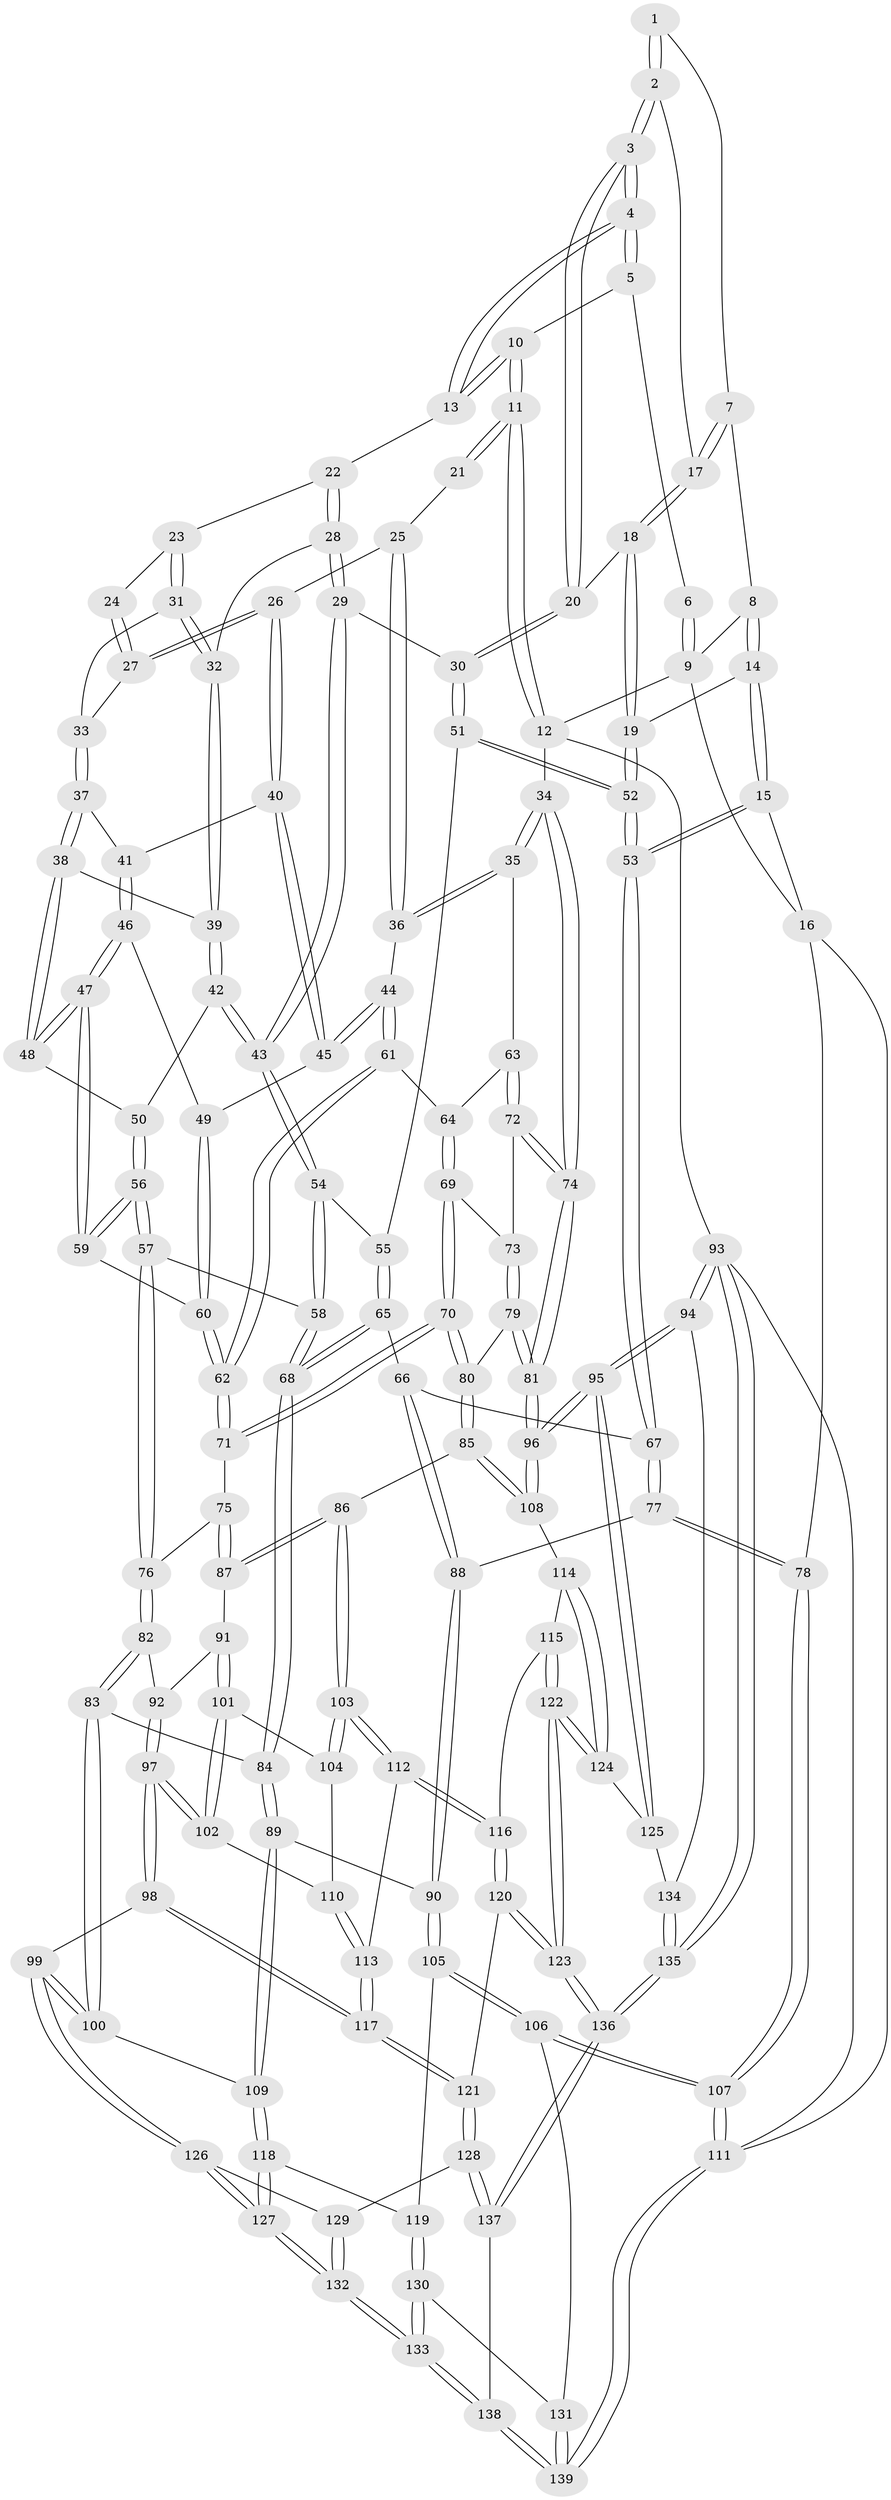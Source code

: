 // Generated by graph-tools (version 1.1) at 2025/11/02/27/25 16:11:57]
// undirected, 139 vertices, 344 edges
graph export_dot {
graph [start="1"]
  node [color=gray90,style=filled];
  1 [pos="+0.3272777062931191+0"];
  2 [pos="+0.3919025616547106+0.08268411511684627"];
  3 [pos="+0.43093889120574747+0.13200777454075893"];
  4 [pos="+0.44953486299561063+0.11309865749834118"];
  5 [pos="+0.5777883902021662+0"];
  6 [pos="+0.3134870544635943+0"];
  7 [pos="+0.2817683406277294+0.07891231249650854"];
  8 [pos="+0.1431491203506551+0"];
  9 [pos="+0.1144101795932614+0"];
  10 [pos="+0.6782803130302957+0"];
  11 [pos="+1+0"];
  12 [pos="+1+0"];
  13 [pos="+0.6642316742074135+0.047157540452443684"];
  14 [pos="+0.13075595331599324+0.1166334254837435"];
  15 [pos="+0+0.18115119048599806"];
  16 [pos="+0+0.16435458594068125"];
  17 [pos="+0.2821428107531704+0.08030858577464195"];
  18 [pos="+0.22304492605421358+0.19612637589468537"];
  19 [pos="+0.21221302590810262+0.2019784683516542"];
  20 [pos="+0.4294415171345024+0.17214874809222952"];
  21 [pos="+0.9432607251333727+0.04016229207558269"];
  22 [pos="+0.6657587310644508+0.05449870818616678"];
  23 [pos="+0.6700308040671424+0.06057958677953076"];
  24 [pos="+0.7790939510935828+0.12541241596913547"];
  25 [pos="+0.9012635351639927+0.14004619597754464"];
  26 [pos="+0.8120875655494137+0.207390351084159"];
  27 [pos="+0.8012500324150521+0.1882676448642563"];
  28 [pos="+0.5854462118994509+0.15977608659274992"];
  29 [pos="+0.46635904351461654+0.22036092637152366"];
  30 [pos="+0.4550097001144334+0.21288306339527005"];
  31 [pos="+0.6844641983802496+0.16645373381762857"];
  32 [pos="+0.6325506431203464+0.2321570874742055"];
  33 [pos="+0.6959340359519154+0.181834470228888"];
  34 [pos="+1+0.2903872482361237"];
  35 [pos="+1+0.3172831122811648"];
  36 [pos="+0.9464975791112944+0.30290356099081683"];
  37 [pos="+0.7200711136336093+0.23963765609152837"];
  38 [pos="+0.6424818117001625+0.2620358950497729"];
  39 [pos="+0.6301984700187234+0.25682956562111164"];
  40 [pos="+0.8118143708213359+0.21634835720132445"];
  41 [pos="+0.7290022025346262+0.24477360630897263"];
  42 [pos="+0.5874838595780852+0.27585814892468447"];
  43 [pos="+0.49505597127311235+0.2655305273739039"];
  44 [pos="+0.9191262128120258+0.3068743697927298"];
  45 [pos="+0.8633477131193283+0.29507110205826426"];
  46 [pos="+0.7296966511116304+0.3064086598422648"];
  47 [pos="+0.7006183539008296+0.3457820460323878"];
  48 [pos="+0.6828188467052583+0.32520358147405376"];
  49 [pos="+0.8484394997137741+0.3052996066994113"];
  50 [pos="+0.6042572694823898+0.3168083098494133"];
  51 [pos="+0.338518396773453+0.3239479221106052"];
  52 [pos="+0.1932598050258838+0.332798589502542"];
  53 [pos="+0.17796139702124222+0.35569726536921575"];
  54 [pos="+0.4919979850030465+0.3681684747100549"];
  55 [pos="+0.392669804620994+0.38157003973144404"];
  56 [pos="+0.6254238626708858+0.43601000634957704"];
  57 [pos="+0.5964700903889264+0.4619213872538996"];
  58 [pos="+0.5330010974896037+0.44176731655424756"];
  59 [pos="+0.6975115992884084+0.39983240887170973"];
  60 [pos="+0.764442822598293+0.42057346369207754"];
  61 [pos="+0.8737050705694247+0.42469452306267536"];
  62 [pos="+0.7975345106758056+0.46153437859886653"];
  63 [pos="+1+0.3223257588232182"];
  64 [pos="+0.9113322902710236+0.4515860381165866"];
  65 [pos="+0.34845999741548794+0.48709085334118896"];
  66 [pos="+0.22346010761141885+0.4650434143466609"];
  67 [pos="+0.17118443535871192+0.3943409294684911"];
  68 [pos="+0.40693576878409515+0.5304005910172271"];
  69 [pos="+0.920106159054501+0.4831553577405397"];
  70 [pos="+0.8104565716078779+0.5184638202899603"];
  71 [pos="+0.8054513458293332+0.5125509760661379"];
  72 [pos="+0.9435892057699005+0.49177642429065177"];
  73 [pos="+0.9355025289308329+0.49378773502671236"];
  74 [pos="+1+0.6082212556140129"];
  75 [pos="+0.7119415358838398+0.5446478647168558"];
  76 [pos="+0.614217488864234+0.5232582432859245"];
  77 [pos="+0+0.49560648765023235"];
  78 [pos="+0+0.5329196618574177"];
  79 [pos="+0.9187340931026934+0.6020911875903721"];
  80 [pos="+0.8541194944594419+0.6213482836575093"];
  81 [pos="+1+0.6375000356355124"];
  82 [pos="+0.596929298508557+0.6031867805689861"];
  83 [pos="+0.4905170437265381+0.6487034102370798"];
  84 [pos="+0.408419861596717+0.545480514401644"];
  85 [pos="+0.8326940687080653+0.6628116456084439"];
  86 [pos="+0.7864651439710686+0.6808721333893344"];
  87 [pos="+0.7386697035806141+0.6517441246902785"];
  88 [pos="+0.21058553554040368+0.6198947826628478"];
  89 [pos="+0.28661118858102996+0.6843579025682025"];
  90 [pos="+0.2130601156382901+0.6677052376061833"];
  91 [pos="+0.6451968997941947+0.6365243144217396"];
  92 [pos="+0.6076897076201307+0.6157438309578658"];
  93 [pos="+1+1"];
  94 [pos="+1+1"];
  95 [pos="+1+0.8225456038574116"];
  96 [pos="+1+0.7323577267344873"];
  97 [pos="+0.6030643563201339+0.7417783302182532"];
  98 [pos="+0.5462520539751008+0.7788254380609755"];
  99 [pos="+0.5144161255542926+0.78203900721315"];
  100 [pos="+0.4642892521382826+0.7357028879347743"];
  101 [pos="+0.6604635800055408+0.7071912986996749"];
  102 [pos="+0.6110531791288701+0.7425074607600018"];
  103 [pos="+0.7504850027993282+0.741402644573652"];
  104 [pos="+0.6951455183490991+0.7283822407454548"];
  105 [pos="+0.09428429144707402+0.7543255807305608"];
  106 [pos="+0+0.7973126669386547"];
  107 [pos="+0+0.8272907686985936"];
  108 [pos="+0.9001925870785921+0.7484277417837913"];
  109 [pos="+0.367470988223749+0.7569181751768397"];
  110 [pos="+0.6336692050006762+0.7541302787278467"];
  111 [pos="+0+1"];
  112 [pos="+0.7498920824605544+0.744996330920591"];
  113 [pos="+0.6553468828395288+0.7787837240400578"];
  114 [pos="+0.8886946782541366+0.7987195283937288"];
  115 [pos="+0.8107633331147633+0.8079111101759029"];
  116 [pos="+0.7532859053026475+0.7876829646059454"];
  117 [pos="+0.6487600701491026+0.8442722037989742"];
  118 [pos="+0.3425929750121411+0.8421661852831552"];
  119 [pos="+0.2942741858587828+0.8752428198522727"];
  120 [pos="+0.7165274352679376+0.8836143386978957"];
  121 [pos="+0.6787530488555792+0.8910255874873411"];
  122 [pos="+0.840722592005024+0.9093978221344136"];
  123 [pos="+0.8020146084695721+0.936144633514302"];
  124 [pos="+0.9042173528921764+0.8808186274494622"];
  125 [pos="+0.9126752319935089+0.8839956936471948"];
  126 [pos="+0.5125630531983718+0.85128589154303"];
  127 [pos="+0.43280474988721906+0.923279723627795"];
  128 [pos="+0.6504112329985184+0.9187967230013269"];
  129 [pos="+0.5643551647741126+0.904590691421272"];
  130 [pos="+0.29111286493020144+0.8840856746550896"];
  131 [pos="+0.24735743046665615+0.9385021741582065"];
  132 [pos="+0.4438196968255622+1"];
  133 [pos="+0.4413177761990793+1"];
  134 [pos="+0.9277988496411146+0.9375790353586271"];
  135 [pos="+1+1"];
  136 [pos="+0.8316077584005748+1"];
  137 [pos="+0.6115223365771751+1"];
  138 [pos="+0.44226474785704945+1"];
  139 [pos="+0.15972848439302872+1"];
  1 -- 2;
  1 -- 2;
  1 -- 7;
  2 -- 3;
  2 -- 3;
  2 -- 17;
  3 -- 4;
  3 -- 4;
  3 -- 20;
  3 -- 20;
  4 -- 5;
  4 -- 5;
  4 -- 13;
  4 -- 13;
  5 -- 6;
  5 -- 10;
  6 -- 9;
  6 -- 9;
  7 -- 8;
  7 -- 17;
  7 -- 17;
  8 -- 9;
  8 -- 14;
  8 -- 14;
  9 -- 12;
  9 -- 16;
  10 -- 11;
  10 -- 11;
  10 -- 13;
  10 -- 13;
  11 -- 12;
  11 -- 12;
  11 -- 21;
  11 -- 21;
  12 -- 34;
  12 -- 93;
  13 -- 22;
  14 -- 15;
  14 -- 15;
  14 -- 19;
  15 -- 16;
  15 -- 53;
  15 -- 53;
  16 -- 78;
  16 -- 111;
  17 -- 18;
  17 -- 18;
  18 -- 19;
  18 -- 19;
  18 -- 20;
  19 -- 52;
  19 -- 52;
  20 -- 30;
  20 -- 30;
  21 -- 25;
  22 -- 23;
  22 -- 28;
  22 -- 28;
  23 -- 24;
  23 -- 31;
  23 -- 31;
  24 -- 27;
  24 -- 27;
  25 -- 26;
  25 -- 36;
  25 -- 36;
  26 -- 27;
  26 -- 27;
  26 -- 40;
  26 -- 40;
  27 -- 33;
  28 -- 29;
  28 -- 29;
  28 -- 32;
  29 -- 30;
  29 -- 43;
  29 -- 43;
  30 -- 51;
  30 -- 51;
  31 -- 32;
  31 -- 32;
  31 -- 33;
  32 -- 39;
  32 -- 39;
  33 -- 37;
  33 -- 37;
  34 -- 35;
  34 -- 35;
  34 -- 74;
  34 -- 74;
  35 -- 36;
  35 -- 36;
  35 -- 63;
  36 -- 44;
  37 -- 38;
  37 -- 38;
  37 -- 41;
  38 -- 39;
  38 -- 48;
  38 -- 48;
  39 -- 42;
  39 -- 42;
  40 -- 41;
  40 -- 45;
  40 -- 45;
  41 -- 46;
  41 -- 46;
  42 -- 43;
  42 -- 43;
  42 -- 50;
  43 -- 54;
  43 -- 54;
  44 -- 45;
  44 -- 45;
  44 -- 61;
  44 -- 61;
  45 -- 49;
  46 -- 47;
  46 -- 47;
  46 -- 49;
  47 -- 48;
  47 -- 48;
  47 -- 59;
  47 -- 59;
  48 -- 50;
  49 -- 60;
  49 -- 60;
  50 -- 56;
  50 -- 56;
  51 -- 52;
  51 -- 52;
  51 -- 55;
  52 -- 53;
  52 -- 53;
  53 -- 67;
  53 -- 67;
  54 -- 55;
  54 -- 58;
  54 -- 58;
  55 -- 65;
  55 -- 65;
  56 -- 57;
  56 -- 57;
  56 -- 59;
  56 -- 59;
  57 -- 58;
  57 -- 76;
  57 -- 76;
  58 -- 68;
  58 -- 68;
  59 -- 60;
  60 -- 62;
  60 -- 62;
  61 -- 62;
  61 -- 62;
  61 -- 64;
  62 -- 71;
  62 -- 71;
  63 -- 64;
  63 -- 72;
  63 -- 72;
  64 -- 69;
  64 -- 69;
  65 -- 66;
  65 -- 68;
  65 -- 68;
  66 -- 67;
  66 -- 88;
  66 -- 88;
  67 -- 77;
  67 -- 77;
  68 -- 84;
  68 -- 84;
  69 -- 70;
  69 -- 70;
  69 -- 73;
  70 -- 71;
  70 -- 71;
  70 -- 80;
  70 -- 80;
  71 -- 75;
  72 -- 73;
  72 -- 74;
  72 -- 74;
  73 -- 79;
  73 -- 79;
  74 -- 81;
  74 -- 81;
  75 -- 76;
  75 -- 87;
  75 -- 87;
  76 -- 82;
  76 -- 82;
  77 -- 78;
  77 -- 78;
  77 -- 88;
  78 -- 107;
  78 -- 107;
  79 -- 80;
  79 -- 81;
  79 -- 81;
  80 -- 85;
  80 -- 85;
  81 -- 96;
  81 -- 96;
  82 -- 83;
  82 -- 83;
  82 -- 92;
  83 -- 84;
  83 -- 100;
  83 -- 100;
  84 -- 89;
  84 -- 89;
  85 -- 86;
  85 -- 108;
  85 -- 108;
  86 -- 87;
  86 -- 87;
  86 -- 103;
  86 -- 103;
  87 -- 91;
  88 -- 90;
  88 -- 90;
  89 -- 90;
  89 -- 109;
  89 -- 109;
  90 -- 105;
  90 -- 105;
  91 -- 92;
  91 -- 101;
  91 -- 101;
  92 -- 97;
  92 -- 97;
  93 -- 94;
  93 -- 94;
  93 -- 135;
  93 -- 135;
  93 -- 111;
  94 -- 95;
  94 -- 95;
  94 -- 134;
  95 -- 96;
  95 -- 96;
  95 -- 125;
  95 -- 125;
  96 -- 108;
  96 -- 108;
  97 -- 98;
  97 -- 98;
  97 -- 102;
  97 -- 102;
  98 -- 99;
  98 -- 117;
  98 -- 117;
  99 -- 100;
  99 -- 100;
  99 -- 126;
  99 -- 126;
  100 -- 109;
  101 -- 102;
  101 -- 102;
  101 -- 104;
  102 -- 110;
  103 -- 104;
  103 -- 104;
  103 -- 112;
  103 -- 112;
  104 -- 110;
  105 -- 106;
  105 -- 106;
  105 -- 119;
  106 -- 107;
  106 -- 107;
  106 -- 131;
  107 -- 111;
  107 -- 111;
  108 -- 114;
  109 -- 118;
  109 -- 118;
  110 -- 113;
  110 -- 113;
  111 -- 139;
  111 -- 139;
  112 -- 113;
  112 -- 116;
  112 -- 116;
  113 -- 117;
  113 -- 117;
  114 -- 115;
  114 -- 124;
  114 -- 124;
  115 -- 116;
  115 -- 122;
  115 -- 122;
  116 -- 120;
  116 -- 120;
  117 -- 121;
  117 -- 121;
  118 -- 119;
  118 -- 127;
  118 -- 127;
  119 -- 130;
  119 -- 130;
  120 -- 121;
  120 -- 123;
  120 -- 123;
  121 -- 128;
  121 -- 128;
  122 -- 123;
  122 -- 123;
  122 -- 124;
  122 -- 124;
  123 -- 136;
  123 -- 136;
  124 -- 125;
  125 -- 134;
  126 -- 127;
  126 -- 127;
  126 -- 129;
  127 -- 132;
  127 -- 132;
  128 -- 129;
  128 -- 137;
  128 -- 137;
  129 -- 132;
  129 -- 132;
  130 -- 131;
  130 -- 133;
  130 -- 133;
  131 -- 139;
  131 -- 139;
  132 -- 133;
  132 -- 133;
  133 -- 138;
  133 -- 138;
  134 -- 135;
  134 -- 135;
  135 -- 136;
  135 -- 136;
  136 -- 137;
  136 -- 137;
  137 -- 138;
  138 -- 139;
  138 -- 139;
}

